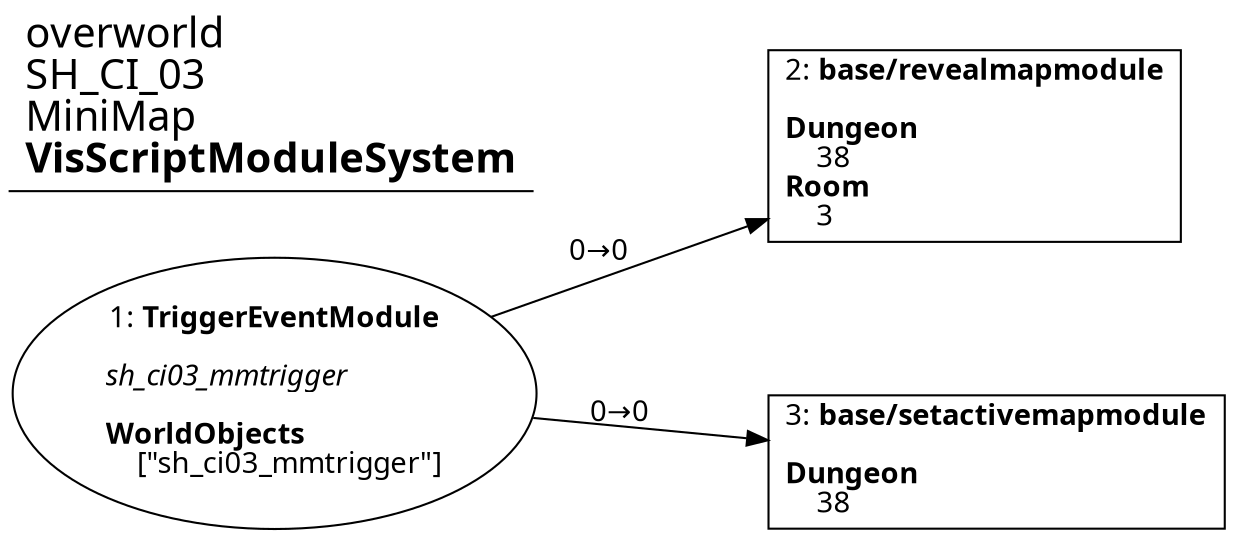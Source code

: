 digraph {
    layout = fdp;
    overlap = prism;
    sep = "+16";
    splines = spline;

    node [ shape = box ];

    graph [ fontname = "Segoe UI" ];
    node [ fontname = "Segoe UI" ];
    edge [ fontname = "Segoe UI" ];

    1 [ label = <1: <b>TriggerEventModule</b><br/><br/><i>sh_ci03_mmtrigger<br align="left"/></i><br align="left"/><b>WorldObjects</b><br align="left"/>    [&quot;sh_ci03_mmtrigger&quot;]<br align="left"/>> ];
    1 [ shape = oval ]
    1 [ pos = "0.19100001,-0.26000002!" ];
    1 -> 2 [ label = "0→0" ];
    1 -> 3 [ label = "0→0" ];

    2 [ label = <2: <b>base/revealmapmodule</b><br/><br/><b>Dungeon</b><br align="left"/>    38<br align="left"/><b>Room</b><br align="left"/>    3<br align="left"/>> ];
    2 [ pos = "0.47700003,-0.177!" ];

    3 [ label = <3: <b>base/setactivemapmodule</b><br/><br/><b>Dungeon</b><br align="left"/>    38<br align="left"/>> ];
    3 [ pos = "0.48600003,-0.30600002!" ];

    title [ pos = "0.19000001,-0.17600001!" ];
    title [ shape = underline ];
    title [ label = <<font point-size="20">overworld<br align="left"/>SH_CI_03<br align="left"/>MiniMap<br align="left"/><b>VisScriptModuleSystem</b><br align="left"/></font>> ];
}
